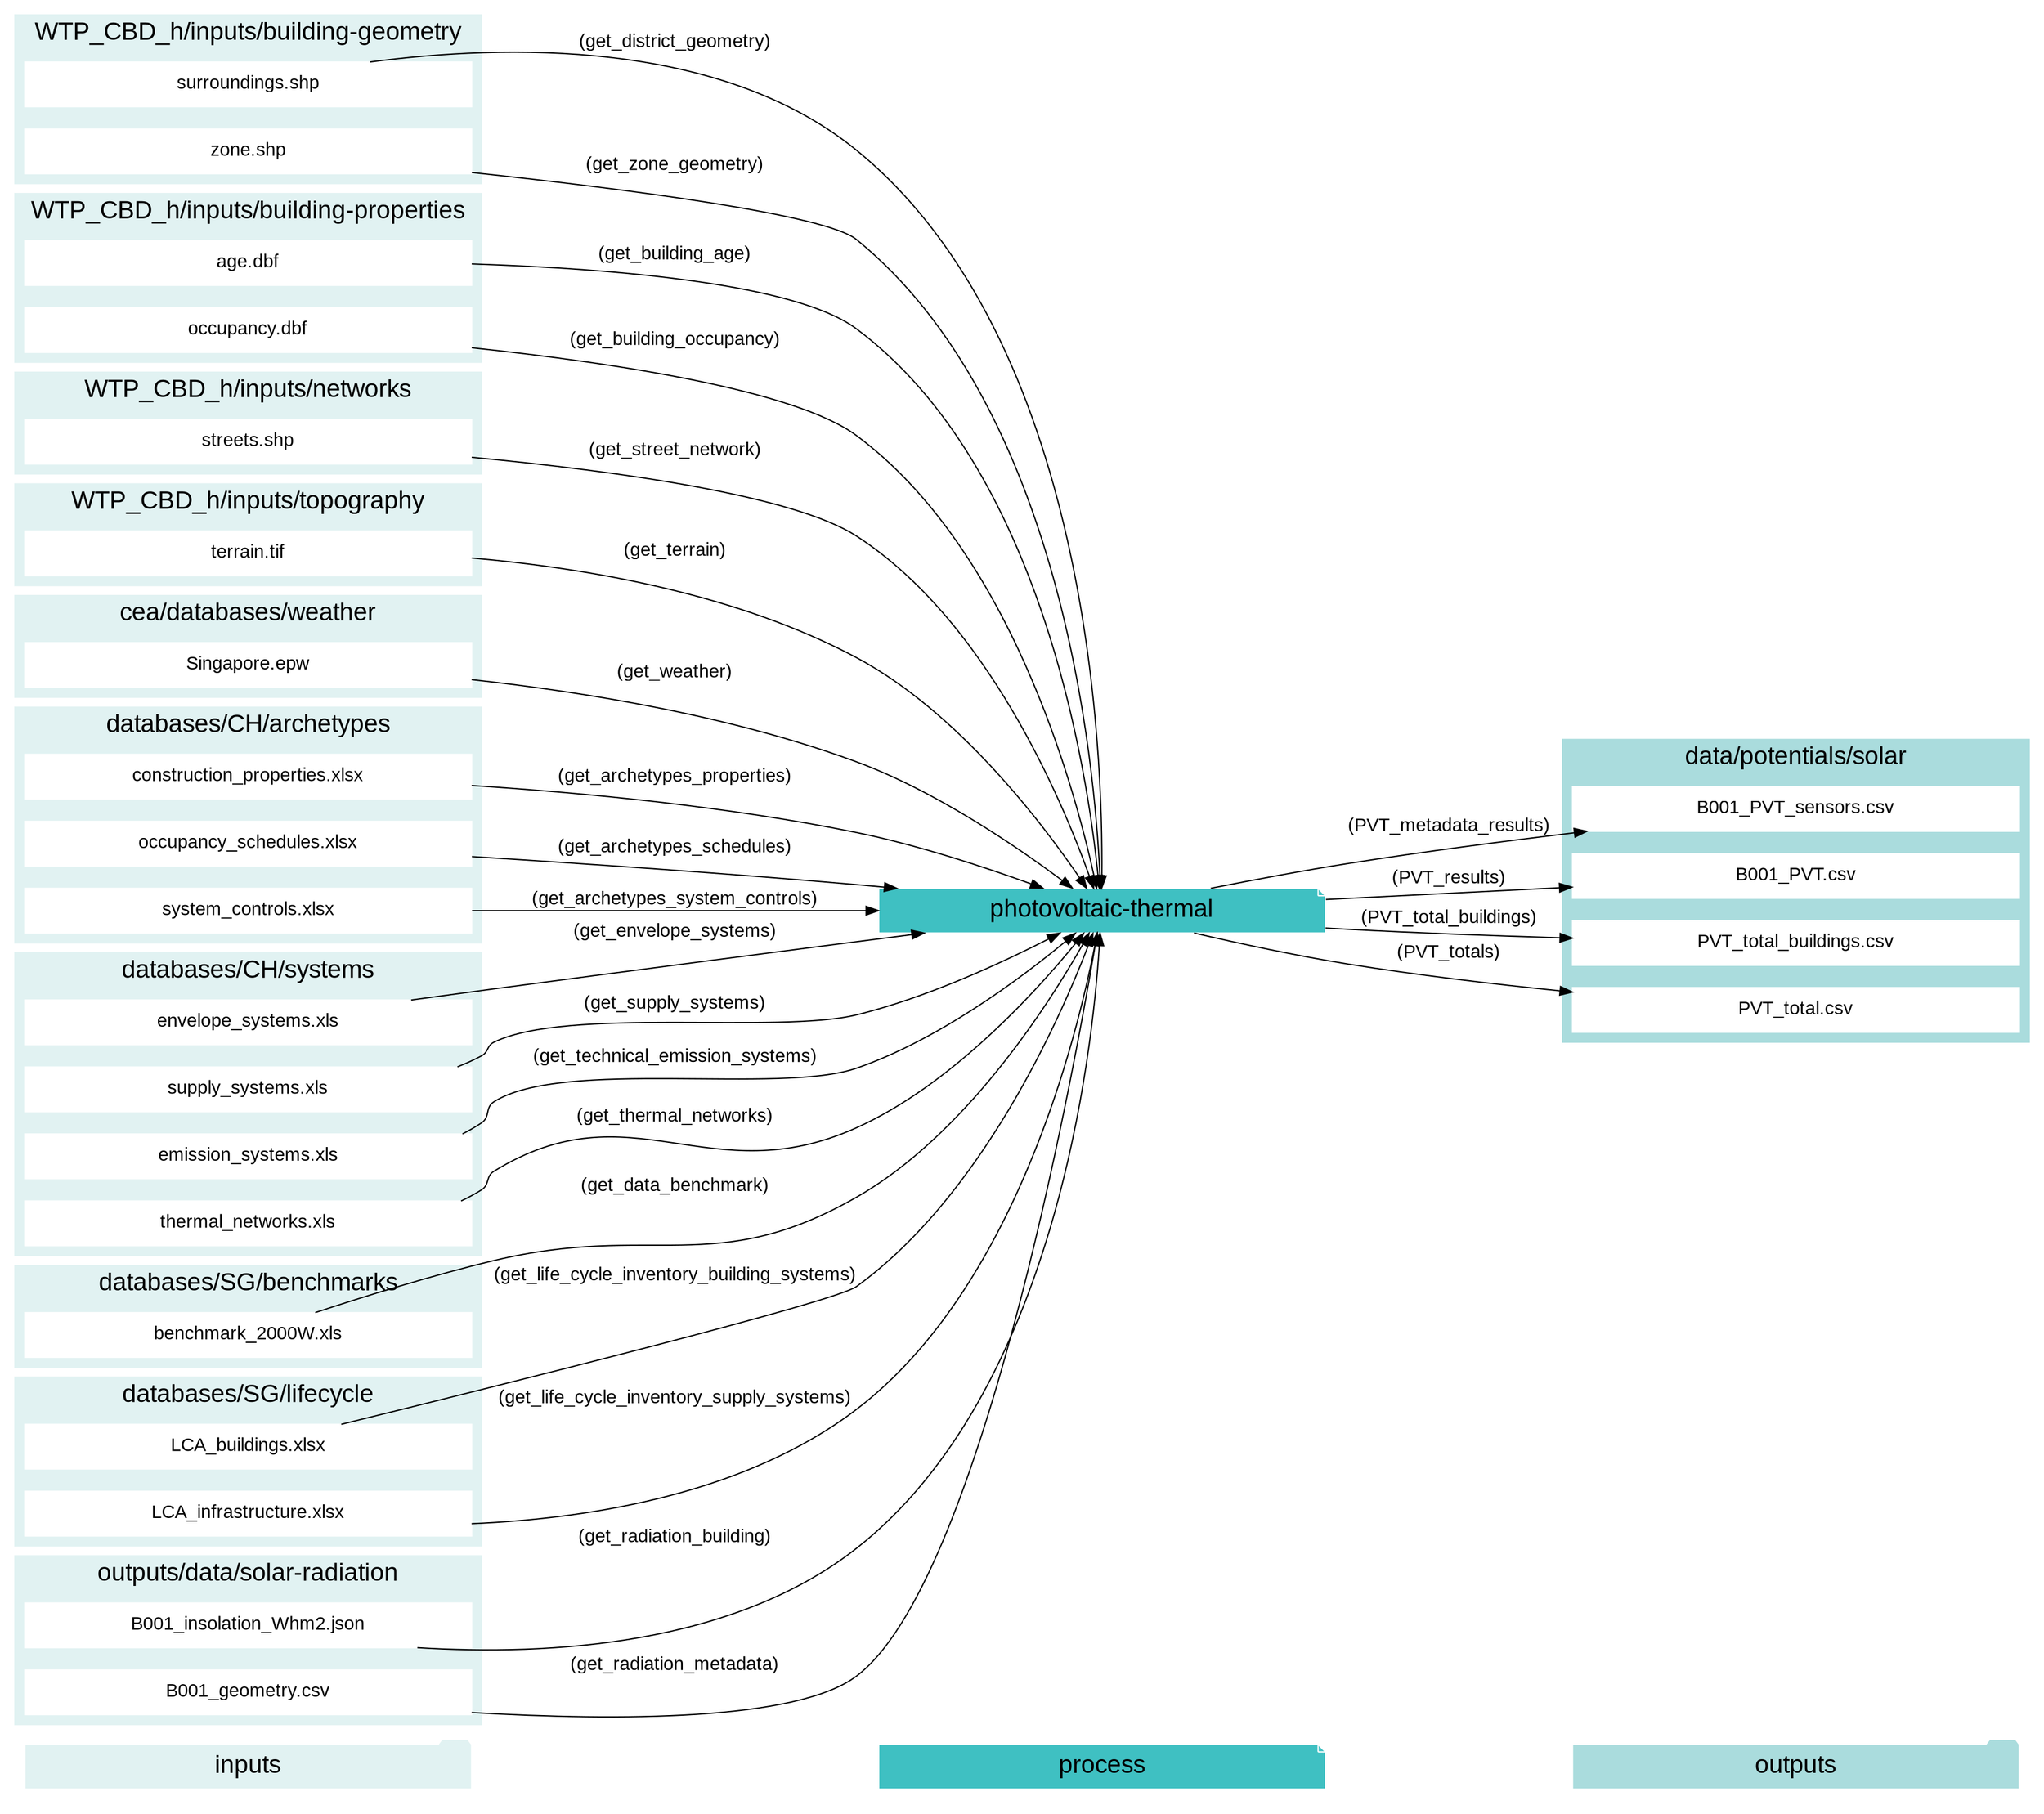 digraph trace_inputlocator {
    rankdir="LR";
    graph [overlap=false, fontname=arial];
    node [shape=box, style=filled, color=white, fontsize=15, fontname=arial, fixedsize=true, width=5];
    edge [fontname=arial, fontsize = 15]
    newrank=true
    subgraph cluster_legend {
    fontsize=25
    style=invis
    "process"[style=filled, fillcolor="#3FC0C2", shape=note, fontsize=20, fontname="arial"]
    "inputs" [style=filled, shape=folder, color=white, fillcolor="#E1F2F2", fontsize=20]
    "outputs"[style=filled, shape=folder, color=white, fillcolor="#aadcdd", fontsize=20]
    "inputs"->"process"[style=invis]
    "process"->"outputs"[style=invis]
    }
    "photovoltaic-thermal"[style=filled, color=white, fillcolor="#3FC0C2", shape=note, fontsize=20, fontname=arial];
    subgraph cluster_0_in {
        style = filled;
        color = "#E1F2F2";
        fontsize = 20;
        rank=same;
        label="WTP_CBD_h/inputs/building-geometry";
        "surroundings.shp"
        "zone.shp"
    }
    subgraph cluster_1_in {
        style = filled;
        color = "#E1F2F2";
        fontsize = 20;
        rank=same;
        label="WTP_CBD_h/inputs/building-properties";
        "age.dbf"
        "occupancy.dbf"
    }
    subgraph cluster_2_in {
        style = filled;
        color = "#E1F2F2";
        fontsize = 20;
        rank=same;
        label="WTP_CBD_h/inputs/networks";
        "streets.shp"
    }
    subgraph cluster_3_in {
        style = filled;
        color = "#E1F2F2";
        fontsize = 20;
        rank=same;
        label="WTP_CBD_h/inputs/topography";
        "terrain.tif"
    }
    subgraph cluster_4_in {
        style = filled;
        color = "#E1F2F2";
        fontsize = 20;
        rank=same;
        label="cea/databases/weather";
        "Singapore.epw"
    }
    subgraph cluster_5_out {
        style = filled;
        color = "#aadcdd";
        fontsize = 20;
        rank=same;
        label="data/potentials/solar";
        "B001_PVT_sensors.csv"
        "B001_PVT.csv"
        "PVT_total_buildings.csv"
        "PVT_total.csv"
    }
    subgraph cluster_6_in {
        style = filled;
        color = "#E1F2F2";
        fontsize = 20;
        rank=same;
        label="databases/CH/archetypes";
        "construction_properties.xlsx"
        "occupancy_schedules.xlsx"
        "system_controls.xlsx"
    }
    subgraph cluster_7_in {
        style = filled;
        color = "#E1F2F2";
        fontsize = 20;
        rank=same;
        label="databases/CH/systems";
        "envelope_systems.xls"
        "supply_systems.xls"
        "emission_systems.xls"
        "thermal_networks.xls"
    }
    subgraph cluster_8_in {
        style = filled;
        color = "#E1F2F2";
        fontsize = 20;
        rank=same;
        label="databases/SG/benchmarks";
        "benchmark_2000W.xls"
    }
    subgraph cluster_9_in {
        style = filled;
        color = "#E1F2F2";
        fontsize = 20;
        rank=same;
        label="databases/SG/lifecycle";
        "LCA_buildings.xlsx"
        "LCA_infrastructure.xlsx"
    }
    subgraph cluster_10_in {
        style = filled;
        color = "#E1F2F2";
        fontsize = 20;
        rank=same;
        label="outputs/data/solar-radiation";
        "B001_insolation_Whm2.json"
        "B001_geometry.csv"
    }
    "construction_properties.xlsx" -> "photovoltaic-thermal"[label="(get_archetypes_properties)"]
    "occupancy_schedules.xlsx" -> "photovoltaic-thermal"[label="(get_archetypes_schedules)"]
    "system_controls.xlsx" -> "photovoltaic-thermal"[label="(get_archetypes_system_controls)"]
    "age.dbf" -> "photovoltaic-thermal"[label="(get_building_age)"]
    "occupancy.dbf" -> "photovoltaic-thermal"[label="(get_building_occupancy)"]
    "benchmark_2000W.xls" -> "photovoltaic-thermal"[label="(get_data_benchmark)"]
    "surroundings.shp" -> "photovoltaic-thermal"[label="(get_district_geometry)"]
    "envelope_systems.xls" -> "photovoltaic-thermal"[label="(get_envelope_systems)"]
    "LCA_buildings.xlsx" -> "photovoltaic-thermal"[label="(get_life_cycle_inventory_building_systems)"]
    "LCA_infrastructure.xlsx" -> "photovoltaic-thermal"[label="(get_life_cycle_inventory_supply_systems)"]
    "B001_insolation_Whm2.json" -> "photovoltaic-thermal"[label="(get_radiation_building)"]
    "B001_geometry.csv" -> "photovoltaic-thermal"[label="(get_radiation_metadata)"]
    "streets.shp" -> "photovoltaic-thermal"[label="(get_street_network)"]
    "supply_systems.xls" -> "photovoltaic-thermal"[label="(get_supply_systems)"]
    "emission_systems.xls" -> "photovoltaic-thermal"[label="(get_technical_emission_systems)"]
    "terrain.tif" -> "photovoltaic-thermal"[label="(get_terrain)"]
    "thermal_networks.xls" -> "photovoltaic-thermal"[label="(get_thermal_networks)"]
    "Singapore.epw" -> "photovoltaic-thermal"[label="(get_weather)"]
    "zone.shp" -> "photovoltaic-thermal"[label="(get_zone_geometry)"]
    "photovoltaic-thermal" -> "B001_PVT_sensors.csv"[label="(PVT_metadata_results)"]
    "photovoltaic-thermal" -> "B001_PVT.csv"[label="(PVT_results)"]
    "photovoltaic-thermal" -> "PVT_total_buildings.csv"[label="(PVT_total_buildings)"]
    "photovoltaic-thermal" -> "PVT_total.csv"[label="(PVT_totals)"]
    }
